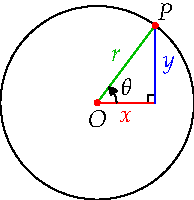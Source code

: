 settings.tex="pdflatex";

texpreamble("\usepackage{amsmath}
\usepackage{amsthm,amssymb}
\usepackage{mathpazo}
\usepackage[svgnames]{xcolor}
");
import graph;

size(100);

pair P=(3,4);

real r=length(P);

draw(box((P.x-0.4,0),(P.x,0.4)));

draw(scale(r)*unitcircle);

draw("$x$",(0,0)--(P.x,0),red);
draw("$y$",(P.x,0)--P,blue);
draw("$r$",P--(0,0),heavygreen);

draw("$\theta$",arc((0,0),1,0,degrees(P)),ArcArrow);

dot(Label("$P$",black),P,dir(P),red);
dot(Label("$O$",black),(0,0),S,red);


